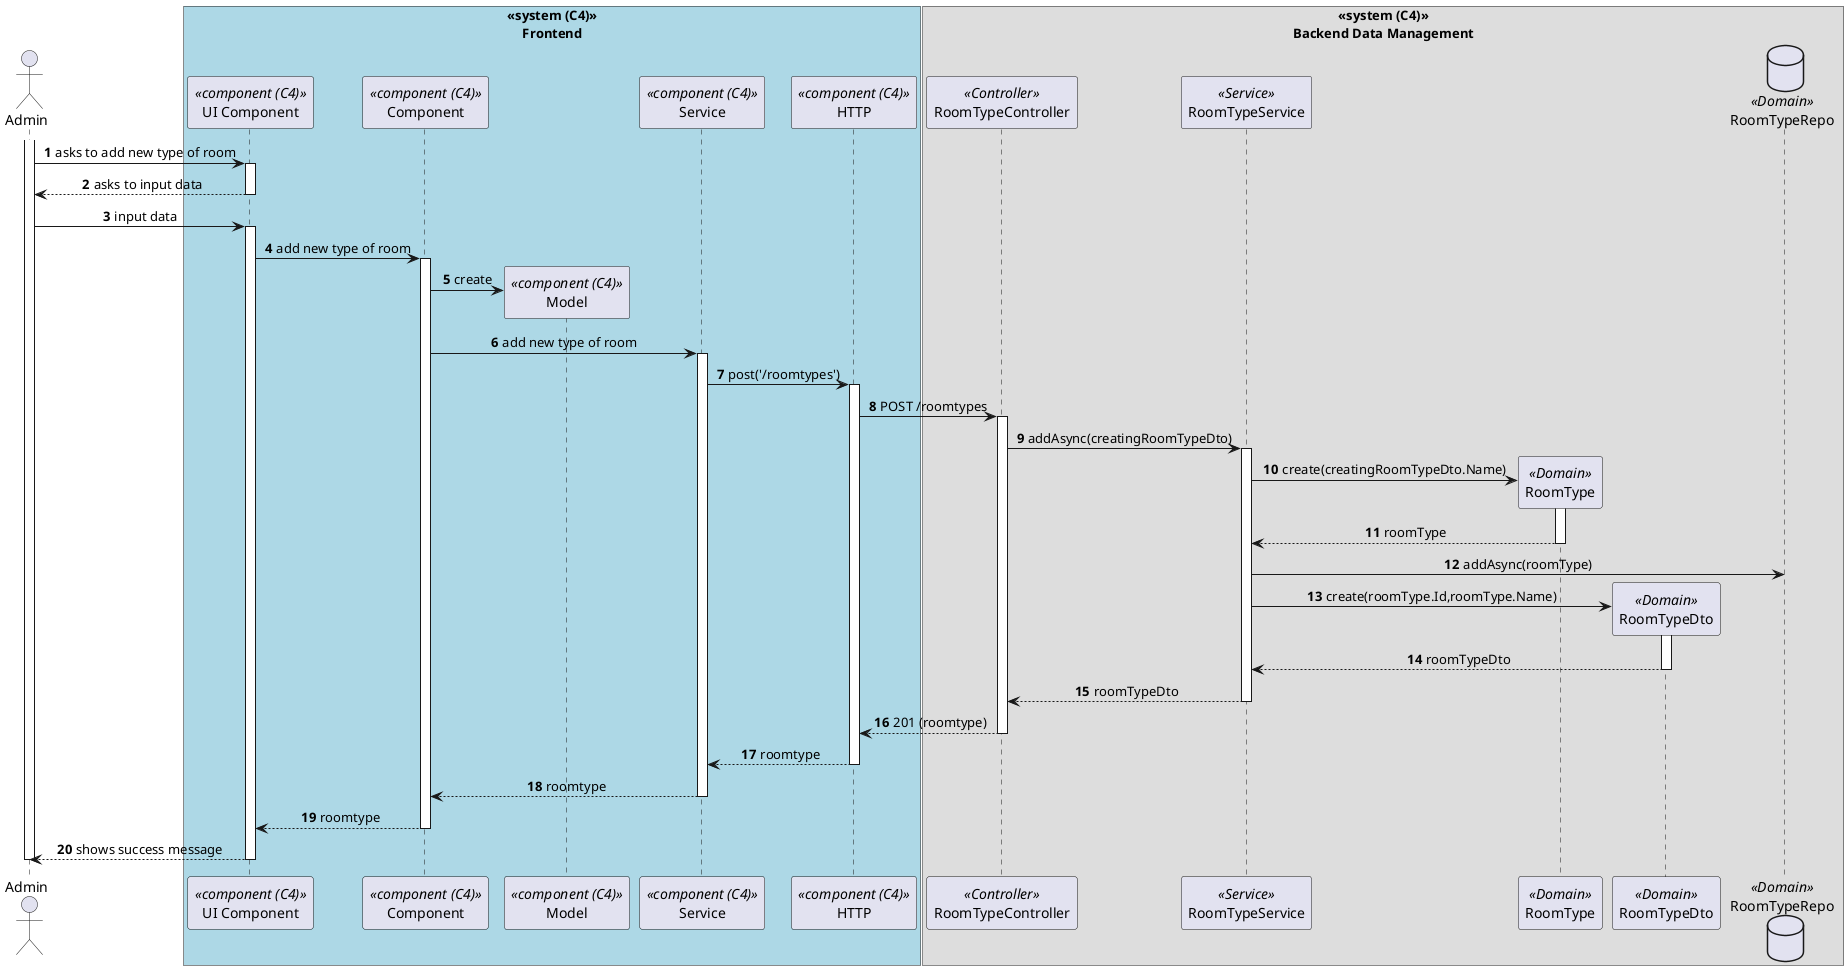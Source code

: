 @startuml process-view
autonumber
skinparam DefaultTextAlignment center
actor Admin as "Admin"

box "<<system (C4)>>\nFrontend"#LightBlue
    participant ComponentUI as "UI Component" <<component (C4)>>
    participant Component as "Component" <<component (C4)>>
    participant Model as "Model" <<component (C4)>>
    participant Service as "Service" <<component (C4)>>
    participant HTTP as "HTTP" <<component (C4)>>
end box

box "<<system (C4)>>\nBackend Data Management"
    participant Controller as "RoomTypeController"<<Controller>>
    participant Service_ as "RoomTypeService"<<Service>>
    participant RoomType as "RoomType"<<Domain>>
    participant RoomTypeDto as "RoomTypeDto"<<Domain>>
    database RoomTypeRepo as "RoomTypeRepo"<<Domain>>
end box

activate Admin

    Admin -> ComponentUI : asks to add new type of room
    activate ComponentUI

        ComponentUI --> Admin : asks to input data

    deactivate ComponentUI

    Admin -> ComponentUI : input data
    activate ComponentUI

        ComponentUI -> Component : add new type of room

        activate Component

            Component -> Model** : create
            
            Component -> Service : add new type of room
            activate Service

                Service -> HTTP : post('/roomtypes')

                activate HTTP
                    HTTP -> Controller : POST /roomtypes

                        activate Controller
                            Controller -> Service_ : addAsync(creatingRoomTypeDto)
                            
                            activate Service_

                                Service_ -> RoomType**: create(creatingRoomTypeDto.Name)

                                activate RoomType
                                    RoomType --> Service_ : roomType
                                deactivate RoomType

                                Service_ -> RoomTypeRepo : addAsync(roomType)

                                Service_ -> RoomTypeDto** : create(roomType.Id,roomType.Name)

                                activate RoomTypeDto

                                    RoomTypeDto --> Service_ : roomTypeDto

                                deactivate RoomTypeDto
                                
                                Service_ --> Controller : roomTypeDto

                            deactivate Service_


                        Controller --> HTTP : 201 (roomtype)

                    deactivate Controller

                    HTTP --> Service : roomtype

                deactivate HTTP

                Service --> Component : roomtype
            deactivate Service

            Component --> ComponentUI : roomtype
        deactivate Component

    Admin <-- ComponentUI : shows success message
    deactivate ComponentUI

deactivate Admin

@enduml